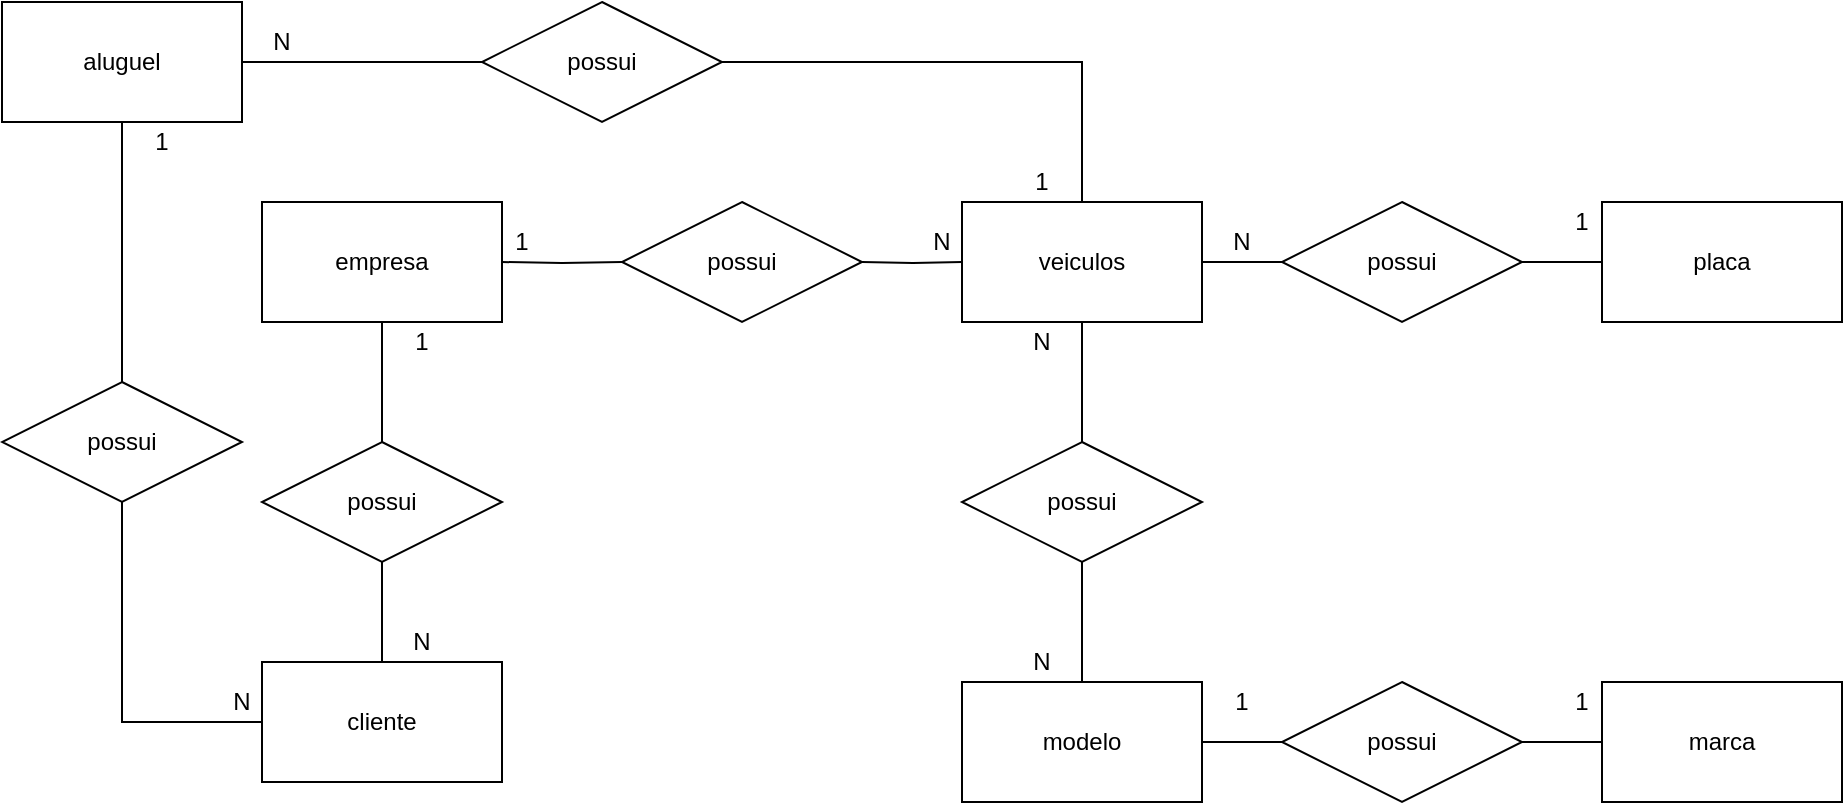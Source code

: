 <mxfile version="14.9.3" type="device"><diagram id="ZTHlR_t26KPKZv8PoBIA" name="Page-1"><mxGraphModel dx="1422" dy="1936" grid="1" gridSize="10" guides="1" tooltips="1" connect="1" arrows="1" fold="1" page="1" pageScale="1" pageWidth="827" pageHeight="1169" math="0" shadow="0"><root><mxCell id="0"/><mxCell id="1" parent="0"/><mxCell id="zhJNyz0KNdTQ-IfDt1pm-1" value="empresa" style="rounded=0;whiteSpace=wrap;html=1;" vertex="1" parent="1"><mxGeometry x="130" y="80" width="120" height="60" as="geometry"/></mxCell><mxCell id="zhJNyz0KNdTQ-IfDt1pm-9" style="edgeStyle=orthogonalEdgeStyle;rounded=0;orthogonalLoop=1;jettySize=auto;html=1;exitX=0.5;exitY=1;exitDx=0;exitDy=0;entryX=0.5;entryY=0;entryDx=0;entryDy=0;endArrow=none;endFill=0;" edge="1" parent="1" source="zhJNyz0KNdTQ-IfDt1pm-2" target="zhJNyz0KNdTQ-IfDt1pm-8"><mxGeometry relative="1" as="geometry"/></mxCell><mxCell id="zhJNyz0KNdTQ-IfDt1pm-2" value="veiculos" style="rounded=0;whiteSpace=wrap;html=1;" vertex="1" parent="1"><mxGeometry x="480" y="80" width="120" height="60" as="geometry"/></mxCell><mxCell id="zhJNyz0KNdTQ-IfDt1pm-4" style="edgeStyle=orthogonalEdgeStyle;rounded=0;orthogonalLoop=1;jettySize=auto;html=1;entryX=0;entryY=0.5;entryDx=0;entryDy=0;endArrow=none;endFill=0;" edge="1" parent="1" target="zhJNyz0KNdTQ-IfDt1pm-2"><mxGeometry relative="1" as="geometry"><mxPoint x="430" y="110" as="sourcePoint"/></mxGeometry></mxCell><mxCell id="zhJNyz0KNdTQ-IfDt1pm-5" style="edgeStyle=orthogonalEdgeStyle;rounded=0;orthogonalLoop=1;jettySize=auto;html=1;exitX=0;exitY=0.5;exitDx=0;exitDy=0;entryX=1;entryY=0.5;entryDx=0;entryDy=0;endArrow=none;endFill=0;" edge="1" parent="1" target="zhJNyz0KNdTQ-IfDt1pm-1"><mxGeometry relative="1" as="geometry"><mxPoint x="310" y="110" as="sourcePoint"/></mxGeometry></mxCell><mxCell id="zhJNyz0KNdTQ-IfDt1pm-6" value="1" style="text;html=1;strokeColor=none;fillColor=none;align=center;verticalAlign=middle;whiteSpace=wrap;rounded=0;" vertex="1" parent="1"><mxGeometry x="240" y="90" width="40" height="20" as="geometry"/></mxCell><mxCell id="zhJNyz0KNdTQ-IfDt1pm-7" value="N" style="text;html=1;strokeColor=none;fillColor=none;align=center;verticalAlign=middle;whiteSpace=wrap;rounded=0;" vertex="1" parent="1"><mxGeometry x="450" y="90" width="40" height="20" as="geometry"/></mxCell><mxCell id="zhJNyz0KNdTQ-IfDt1pm-16" style="edgeStyle=orthogonalEdgeStyle;rounded=0;orthogonalLoop=1;jettySize=auto;html=1;endArrow=none;endFill=0;entryX=0;entryY=0.5;entryDx=0;entryDy=0;" edge="1" parent="1" source="zhJNyz0KNdTQ-IfDt1pm-8" target="zhJNyz0KNdTQ-IfDt1pm-13"><mxGeometry relative="1" as="geometry"><mxPoint x="610" y="350" as="targetPoint"/></mxGeometry></mxCell><mxCell id="zhJNyz0KNdTQ-IfDt1pm-8" value="modelo" style="rounded=0;whiteSpace=wrap;html=1;" vertex="1" parent="1"><mxGeometry x="480" y="320" width="120" height="60" as="geometry"/></mxCell><mxCell id="zhJNyz0KNdTQ-IfDt1pm-10" value="placa" style="rounded=0;whiteSpace=wrap;html=1;" vertex="1" parent="1"><mxGeometry x="800" y="80" width="120" height="60" as="geometry"/></mxCell><mxCell id="zhJNyz0KNdTQ-IfDt1pm-11" value="marca" style="rounded=0;whiteSpace=wrap;html=1;" vertex="1" parent="1"><mxGeometry x="800" y="320" width="120" height="60" as="geometry"/></mxCell><mxCell id="zhJNyz0KNdTQ-IfDt1pm-12" value="possui" style="shape=rhombus;perimeter=rhombusPerimeter;whiteSpace=wrap;html=1;align=center;" vertex="1" parent="1"><mxGeometry x="480" y="200" width="120" height="60" as="geometry"/></mxCell><mxCell id="zhJNyz0KNdTQ-IfDt1pm-14" style="edgeStyle=orthogonalEdgeStyle;rounded=0;orthogonalLoop=1;jettySize=auto;html=1;entryX=0;entryY=0.5;entryDx=0;entryDy=0;endArrow=none;endFill=0;" edge="1" parent="1" source="zhJNyz0KNdTQ-IfDt1pm-13" target="zhJNyz0KNdTQ-IfDt1pm-11"><mxGeometry relative="1" as="geometry"/></mxCell><mxCell id="zhJNyz0KNdTQ-IfDt1pm-13" value="possui" style="shape=rhombus;perimeter=rhombusPerimeter;whiteSpace=wrap;html=1;align=center;" vertex="1" parent="1"><mxGeometry x="640" y="320" width="120" height="60" as="geometry"/></mxCell><mxCell id="zhJNyz0KNdTQ-IfDt1pm-19" style="edgeStyle=orthogonalEdgeStyle;rounded=0;orthogonalLoop=1;jettySize=auto;html=1;exitX=1;exitY=0.5;exitDx=0;exitDy=0;entryX=0;entryY=0.5;entryDx=0;entryDy=0;endArrow=none;endFill=0;" edge="1" parent="1" source="zhJNyz0KNdTQ-IfDt1pm-18" target="zhJNyz0KNdTQ-IfDt1pm-10"><mxGeometry relative="1" as="geometry"/></mxCell><mxCell id="zhJNyz0KNdTQ-IfDt1pm-20" style="edgeStyle=orthogonalEdgeStyle;rounded=0;orthogonalLoop=1;jettySize=auto;html=1;exitX=0;exitY=0.5;exitDx=0;exitDy=0;entryX=1;entryY=0.5;entryDx=0;entryDy=0;endArrow=none;endFill=0;" edge="1" parent="1" source="zhJNyz0KNdTQ-IfDt1pm-18" target="zhJNyz0KNdTQ-IfDt1pm-2"><mxGeometry relative="1" as="geometry"/></mxCell><mxCell id="zhJNyz0KNdTQ-IfDt1pm-18" value="possui" style="shape=rhombus;perimeter=rhombusPerimeter;whiteSpace=wrap;html=1;align=center;" vertex="1" parent="1"><mxGeometry x="640" y="80" width="120" height="60" as="geometry"/></mxCell><mxCell id="zhJNyz0KNdTQ-IfDt1pm-75" style="edgeStyle=orthogonalEdgeStyle;rounded=0;orthogonalLoop=1;jettySize=auto;html=1;entryX=0.5;entryY=1;entryDx=0;entryDy=0;endArrow=none;endFill=0;" edge="1" parent="1" source="zhJNyz0KNdTQ-IfDt1pm-21" target="zhJNyz0KNdTQ-IfDt1pm-74"><mxGeometry relative="1" as="geometry"/></mxCell><mxCell id="zhJNyz0KNdTQ-IfDt1pm-21" value="cliente" style="rounded=0;whiteSpace=wrap;html=1;" vertex="1" parent="1"><mxGeometry x="130" y="310" width="120" height="60" as="geometry"/></mxCell><mxCell id="zhJNyz0KNdTQ-IfDt1pm-23" style="edgeStyle=orthogonalEdgeStyle;rounded=0;orthogonalLoop=1;jettySize=auto;html=1;entryX=0.5;entryY=1;entryDx=0;entryDy=0;endArrow=none;endFill=0;" edge="1" parent="1" source="zhJNyz0KNdTQ-IfDt1pm-22" target="zhJNyz0KNdTQ-IfDt1pm-1"><mxGeometry relative="1" as="geometry"/></mxCell><mxCell id="zhJNyz0KNdTQ-IfDt1pm-24" style="edgeStyle=orthogonalEdgeStyle;rounded=0;orthogonalLoop=1;jettySize=auto;html=1;exitX=0.5;exitY=1;exitDx=0;exitDy=0;entryX=0.5;entryY=0;entryDx=0;entryDy=0;endArrow=none;endFill=0;" edge="1" parent="1" source="zhJNyz0KNdTQ-IfDt1pm-22" target="zhJNyz0KNdTQ-IfDt1pm-21"><mxGeometry relative="1" as="geometry"/></mxCell><mxCell id="zhJNyz0KNdTQ-IfDt1pm-22" value="possui" style="shape=rhombus;perimeter=rhombusPerimeter;whiteSpace=wrap;html=1;align=center;" vertex="1" parent="1"><mxGeometry x="130" y="200" width="120" height="60" as="geometry"/></mxCell><mxCell id="zhJNyz0KNdTQ-IfDt1pm-25" value="1" style="text;html=1;strokeColor=none;fillColor=none;align=center;verticalAlign=middle;whiteSpace=wrap;rounded=0;" vertex="1" parent="1"><mxGeometry x="190" y="140" width="40" height="20" as="geometry"/></mxCell><mxCell id="zhJNyz0KNdTQ-IfDt1pm-26" value="N" style="text;html=1;strokeColor=none;fillColor=none;align=center;verticalAlign=middle;whiteSpace=wrap;rounded=0;" vertex="1" parent="1"><mxGeometry x="500" y="300" width="40" height="20" as="geometry"/></mxCell><mxCell id="zhJNyz0KNdTQ-IfDt1pm-27" value="1" style="text;html=1;strokeColor=none;fillColor=none;align=center;verticalAlign=middle;whiteSpace=wrap;rounded=0;" vertex="1" parent="1"><mxGeometry x="770" y="80" width="40" height="20" as="geometry"/></mxCell><mxCell id="zhJNyz0KNdTQ-IfDt1pm-28" value="1" style="text;html=1;strokeColor=none;fillColor=none;align=center;verticalAlign=middle;whiteSpace=wrap;rounded=0;" vertex="1" parent="1"><mxGeometry x="770" y="320" width="40" height="20" as="geometry"/></mxCell><mxCell id="zhJNyz0KNdTQ-IfDt1pm-35" value="N" style="text;html=1;strokeColor=none;fillColor=none;align=center;verticalAlign=middle;whiteSpace=wrap;rounded=0;" vertex="1" parent="1"><mxGeometry x="190" y="290" width="40" height="20" as="geometry"/></mxCell><mxCell id="zhJNyz0KNdTQ-IfDt1pm-55" value="possui" style="shape=rhombus;perimeter=rhombusPerimeter;whiteSpace=wrap;html=1;align=center;" vertex="1" parent="1"><mxGeometry x="310" y="80" width="120" height="60" as="geometry"/></mxCell><mxCell id="zhJNyz0KNdTQ-IfDt1pm-67" style="edgeStyle=orthogonalEdgeStyle;rounded=0;orthogonalLoop=1;jettySize=auto;html=1;exitX=0.5;exitY=1;exitDx=0;exitDy=0;endArrow=none;endFill=0;" edge="1" parent="1" source="zhJNyz0KNdTQ-IfDt1pm-25" target="zhJNyz0KNdTQ-IfDt1pm-25"><mxGeometry relative="1" as="geometry"/></mxCell><mxCell id="zhJNyz0KNdTQ-IfDt1pm-69" value="1" style="text;html=1;strokeColor=none;fillColor=none;align=center;verticalAlign=middle;whiteSpace=wrap;rounded=0;" vertex="1" parent="1"><mxGeometry x="600" y="320" width="40" height="20" as="geometry"/></mxCell><mxCell id="zhJNyz0KNdTQ-IfDt1pm-70" value="N" style="text;html=1;strokeColor=none;fillColor=none;align=center;verticalAlign=middle;whiteSpace=wrap;rounded=0;" vertex="1" parent="1"><mxGeometry x="500" y="140" width="40" height="20" as="geometry"/></mxCell><mxCell id="zhJNyz0KNdTQ-IfDt1pm-72" value="N" style="text;html=1;strokeColor=none;fillColor=none;align=center;verticalAlign=middle;whiteSpace=wrap;rounded=0;" vertex="1" parent="1"><mxGeometry x="600" y="90" width="40" height="20" as="geometry"/></mxCell><mxCell id="zhJNyz0KNdTQ-IfDt1pm-76" style="edgeStyle=orthogonalEdgeStyle;rounded=0;orthogonalLoop=1;jettySize=auto;html=1;exitX=0.5;exitY=0;exitDx=0;exitDy=0;endArrow=none;endFill=0;entryX=0.5;entryY=1;entryDx=0;entryDy=0;" edge="1" parent="1" source="zhJNyz0KNdTQ-IfDt1pm-74" target="zhJNyz0KNdTQ-IfDt1pm-77"><mxGeometry relative="1" as="geometry"><mxPoint x="60" y="60" as="targetPoint"/></mxGeometry></mxCell><mxCell id="zhJNyz0KNdTQ-IfDt1pm-74" value="possui" style="shape=rhombus;perimeter=rhombusPerimeter;whiteSpace=wrap;html=1;align=center;" vertex="1" parent="1"><mxGeometry y="170" width="120" height="60" as="geometry"/></mxCell><mxCell id="zhJNyz0KNdTQ-IfDt1pm-79" style="edgeStyle=orthogonalEdgeStyle;rounded=0;orthogonalLoop=1;jettySize=auto;html=1;endArrow=none;endFill=0;" edge="1" parent="1" source="zhJNyz0KNdTQ-IfDt1pm-77" target="zhJNyz0KNdTQ-IfDt1pm-78"><mxGeometry relative="1" as="geometry"/></mxCell><mxCell id="zhJNyz0KNdTQ-IfDt1pm-77" value="aluguel" style="rounded=0;whiteSpace=wrap;html=1;" vertex="1" parent="1"><mxGeometry y="-20" width="120" height="60" as="geometry"/></mxCell><mxCell id="zhJNyz0KNdTQ-IfDt1pm-80" style="edgeStyle=orthogonalEdgeStyle;rounded=0;orthogonalLoop=1;jettySize=auto;html=1;exitX=1;exitY=0.5;exitDx=0;exitDy=0;endArrow=none;endFill=0;entryX=0.5;entryY=0;entryDx=0;entryDy=0;" edge="1" parent="1" source="zhJNyz0KNdTQ-IfDt1pm-78" target="zhJNyz0KNdTQ-IfDt1pm-2"><mxGeometry relative="1" as="geometry"><mxPoint x="540" y="10" as="targetPoint"/></mxGeometry></mxCell><mxCell id="zhJNyz0KNdTQ-IfDt1pm-78" value="possui" style="shape=rhombus;perimeter=rhombusPerimeter;whiteSpace=wrap;html=1;align=center;" vertex="1" parent="1"><mxGeometry x="240" y="-20" width="120" height="60" as="geometry"/></mxCell><mxCell id="zhJNyz0KNdTQ-IfDt1pm-81" value="N" style="text;html=1;strokeColor=none;fillColor=none;align=center;verticalAlign=middle;whiteSpace=wrap;rounded=0;" vertex="1" parent="1"><mxGeometry x="100" y="320" width="40" height="20" as="geometry"/></mxCell><mxCell id="zhJNyz0KNdTQ-IfDt1pm-84" value="1" style="text;html=1;strokeColor=none;fillColor=none;align=center;verticalAlign=middle;whiteSpace=wrap;rounded=0;" vertex="1" parent="1"><mxGeometry x="60" y="40" width="40" height="20" as="geometry"/></mxCell><mxCell id="zhJNyz0KNdTQ-IfDt1pm-85" value="N" style="text;html=1;strokeColor=none;fillColor=none;align=center;verticalAlign=middle;whiteSpace=wrap;rounded=0;" vertex="1" parent="1"><mxGeometry x="120" y="-10" width="40" height="20" as="geometry"/></mxCell><mxCell id="zhJNyz0KNdTQ-IfDt1pm-86" value="1" style="text;html=1;strokeColor=none;fillColor=none;align=center;verticalAlign=middle;whiteSpace=wrap;rounded=0;" vertex="1" parent="1"><mxGeometry x="500" y="60" width="40" height="20" as="geometry"/></mxCell></root></mxGraphModel></diagram></mxfile>
